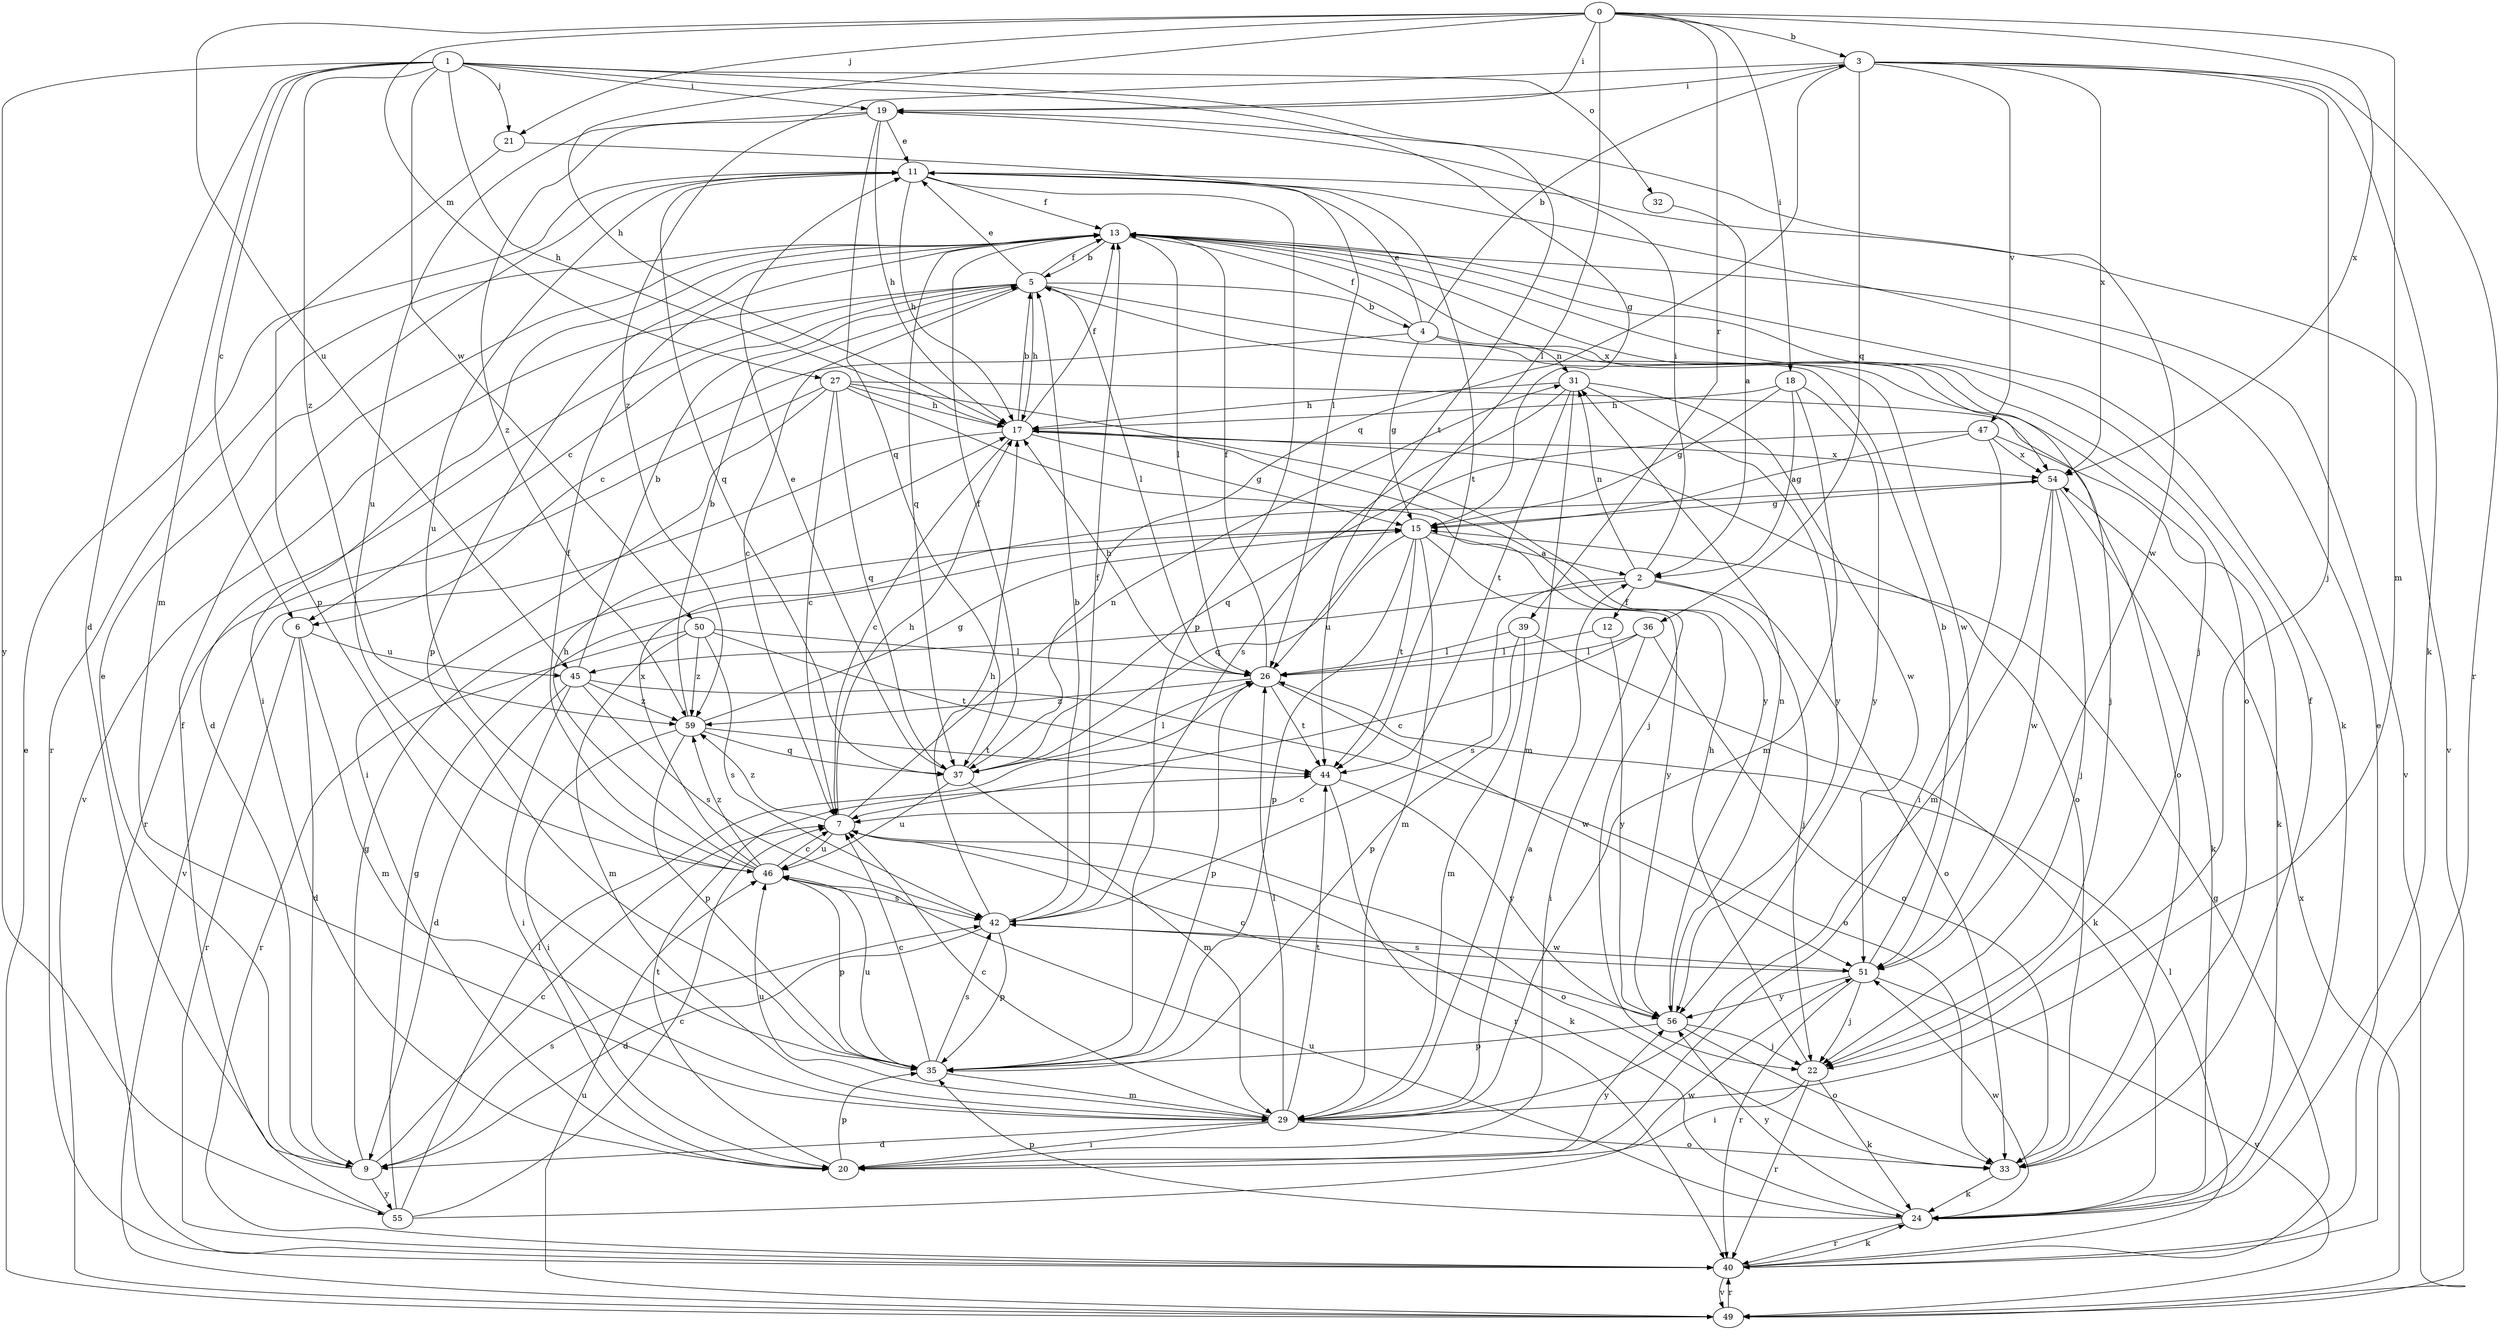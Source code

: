 strict digraph  {
0;
1;
2;
3;
4;
5;
6;
7;
9;
11;
12;
13;
15;
17;
18;
19;
20;
21;
22;
24;
26;
27;
29;
31;
32;
33;
35;
36;
37;
39;
40;
42;
44;
45;
46;
47;
49;
50;
51;
54;
55;
56;
59;
0 -> 3  [label=b];
0 -> 17  [label=h];
0 -> 18  [label=i];
0 -> 19  [label=i];
0 -> 21  [label=j];
0 -> 26  [label=l];
0 -> 27  [label=m];
0 -> 29  [label=m];
0 -> 39  [label=r];
0 -> 45  [label=u];
0 -> 54  [label=x];
1 -> 6  [label=c];
1 -> 9  [label=d];
1 -> 15  [label=g];
1 -> 17  [label=h];
1 -> 19  [label=i];
1 -> 21  [label=j];
1 -> 29  [label=m];
1 -> 32  [label=o];
1 -> 44  [label=t];
1 -> 50  [label=w];
1 -> 55  [label=y];
1 -> 59  [label=z];
2 -> 12  [label=f];
2 -> 19  [label=i];
2 -> 22  [label=j];
2 -> 31  [label=n];
2 -> 33  [label=o];
2 -> 42  [label=s];
2 -> 45  [label=u];
3 -> 19  [label=i];
3 -> 22  [label=j];
3 -> 24  [label=k];
3 -> 36  [label=q];
3 -> 37  [label=q];
3 -> 40  [label=r];
3 -> 47  [label=v];
3 -> 54  [label=x];
3 -> 59  [label=z];
4 -> 3  [label=b];
4 -> 6  [label=c];
4 -> 11  [label=e];
4 -> 13  [label=f];
4 -> 15  [label=g];
4 -> 22  [label=j];
4 -> 31  [label=n];
5 -> 4  [label=b];
5 -> 6  [label=c];
5 -> 7  [label=c];
5 -> 9  [label=d];
5 -> 11  [label=e];
5 -> 13  [label=f];
5 -> 17  [label=h];
5 -> 26  [label=l];
5 -> 49  [label=v];
5 -> 51  [label=w];
6 -> 9  [label=d];
6 -> 29  [label=m];
6 -> 40  [label=r];
6 -> 45  [label=u];
7 -> 17  [label=h];
7 -> 24  [label=k];
7 -> 31  [label=n];
7 -> 33  [label=o];
7 -> 46  [label=u];
7 -> 59  [label=z];
9 -> 7  [label=c];
9 -> 11  [label=e];
9 -> 15  [label=g];
9 -> 42  [label=s];
9 -> 55  [label=y];
11 -> 13  [label=f];
11 -> 17  [label=h];
11 -> 35  [label=p];
11 -> 37  [label=q];
11 -> 44  [label=t];
11 -> 46  [label=u];
11 -> 49  [label=v];
12 -> 26  [label=l];
12 -> 56  [label=y];
13 -> 5  [label=b];
13 -> 20  [label=i];
13 -> 22  [label=j];
13 -> 24  [label=k];
13 -> 26  [label=l];
13 -> 33  [label=o];
13 -> 35  [label=p];
13 -> 37  [label=q];
13 -> 40  [label=r];
13 -> 49  [label=v];
13 -> 54  [label=x];
15 -> 2  [label=a];
15 -> 29  [label=m];
15 -> 35  [label=p];
15 -> 37  [label=q];
15 -> 44  [label=t];
15 -> 56  [label=y];
17 -> 5  [label=b];
17 -> 7  [label=c];
17 -> 13  [label=f];
17 -> 15  [label=g];
17 -> 33  [label=o];
17 -> 49  [label=v];
17 -> 54  [label=x];
18 -> 2  [label=a];
18 -> 15  [label=g];
18 -> 17  [label=h];
18 -> 29  [label=m];
18 -> 56  [label=y];
19 -> 11  [label=e];
19 -> 17  [label=h];
19 -> 37  [label=q];
19 -> 46  [label=u];
19 -> 51  [label=w];
19 -> 59  [label=z];
20 -> 35  [label=p];
20 -> 44  [label=t];
20 -> 56  [label=y];
21 -> 26  [label=l];
21 -> 35  [label=p];
22 -> 17  [label=h];
22 -> 20  [label=i];
22 -> 24  [label=k];
22 -> 40  [label=r];
24 -> 35  [label=p];
24 -> 40  [label=r];
24 -> 46  [label=u];
24 -> 51  [label=w];
24 -> 56  [label=y];
26 -> 13  [label=f];
26 -> 17  [label=h];
26 -> 35  [label=p];
26 -> 44  [label=t];
26 -> 51  [label=w];
26 -> 59  [label=z];
27 -> 7  [label=c];
27 -> 17  [label=h];
27 -> 20  [label=i];
27 -> 22  [label=j];
27 -> 33  [label=o];
27 -> 37  [label=q];
27 -> 40  [label=r];
27 -> 56  [label=y];
29 -> 2  [label=a];
29 -> 7  [label=c];
29 -> 9  [label=d];
29 -> 20  [label=i];
29 -> 26  [label=l];
29 -> 33  [label=o];
29 -> 44  [label=t];
29 -> 46  [label=u];
31 -> 17  [label=h];
31 -> 29  [label=m];
31 -> 42  [label=s];
31 -> 44  [label=t];
31 -> 51  [label=w];
31 -> 56  [label=y];
32 -> 2  [label=a];
33 -> 13  [label=f];
33 -> 24  [label=k];
35 -> 7  [label=c];
35 -> 29  [label=m];
35 -> 42  [label=s];
35 -> 46  [label=u];
36 -> 7  [label=c];
36 -> 20  [label=i];
36 -> 26  [label=l];
36 -> 33  [label=o];
37 -> 11  [label=e];
37 -> 13  [label=f];
37 -> 26  [label=l];
37 -> 29  [label=m];
37 -> 46  [label=u];
39 -> 24  [label=k];
39 -> 26  [label=l];
39 -> 29  [label=m];
39 -> 35  [label=p];
40 -> 11  [label=e];
40 -> 15  [label=g];
40 -> 24  [label=k];
40 -> 26  [label=l];
40 -> 49  [label=v];
42 -> 5  [label=b];
42 -> 9  [label=d];
42 -> 13  [label=f];
42 -> 17  [label=h];
42 -> 35  [label=p];
42 -> 51  [label=w];
44 -> 7  [label=c];
44 -> 40  [label=r];
44 -> 56  [label=y];
45 -> 5  [label=b];
45 -> 9  [label=d];
45 -> 20  [label=i];
45 -> 33  [label=o];
45 -> 42  [label=s];
45 -> 59  [label=z];
46 -> 7  [label=c];
46 -> 13  [label=f];
46 -> 17  [label=h];
46 -> 35  [label=p];
46 -> 42  [label=s];
46 -> 54  [label=x];
46 -> 59  [label=z];
47 -> 15  [label=g];
47 -> 20  [label=i];
47 -> 24  [label=k];
47 -> 37  [label=q];
47 -> 54  [label=x];
49 -> 11  [label=e];
49 -> 40  [label=r];
49 -> 46  [label=u];
49 -> 54  [label=x];
50 -> 26  [label=l];
50 -> 29  [label=m];
50 -> 40  [label=r];
50 -> 42  [label=s];
50 -> 44  [label=t];
50 -> 59  [label=z];
51 -> 5  [label=b];
51 -> 22  [label=j];
51 -> 40  [label=r];
51 -> 42  [label=s];
51 -> 49  [label=v];
51 -> 56  [label=y];
54 -> 15  [label=g];
54 -> 22  [label=j];
54 -> 24  [label=k];
54 -> 29  [label=m];
54 -> 51  [label=w];
55 -> 7  [label=c];
55 -> 13  [label=f];
55 -> 15  [label=g];
55 -> 26  [label=l];
55 -> 51  [label=w];
56 -> 7  [label=c];
56 -> 22  [label=j];
56 -> 31  [label=n];
56 -> 33  [label=o];
56 -> 35  [label=p];
59 -> 5  [label=b];
59 -> 15  [label=g];
59 -> 20  [label=i];
59 -> 35  [label=p];
59 -> 37  [label=q];
59 -> 44  [label=t];
}
